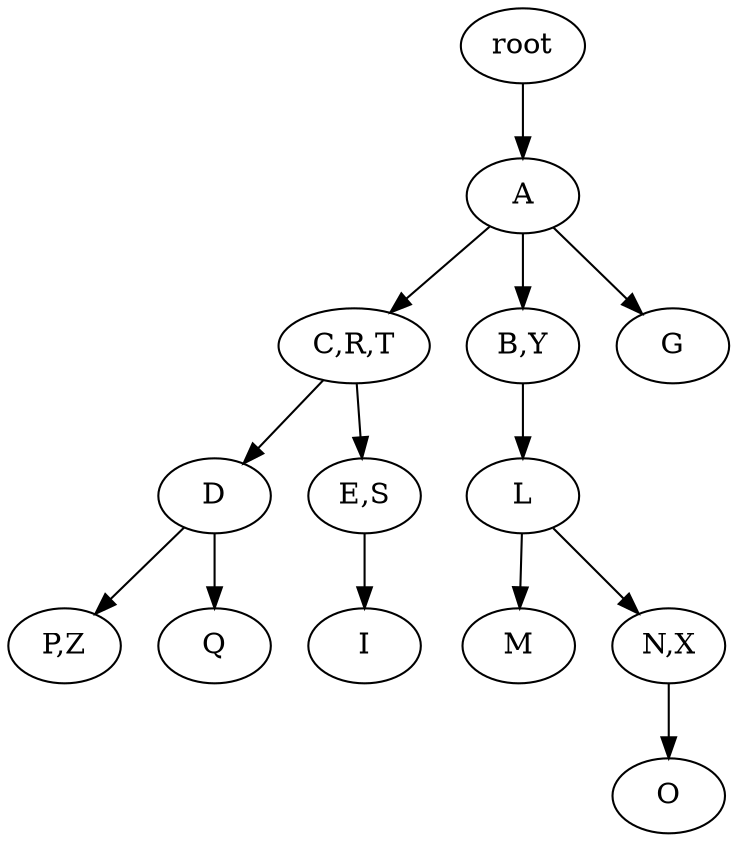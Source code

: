 strict digraph G {
	graph [name=G];
	0	 [label=root];
	1	 [label=A];
	0 -> 1;
	2	 [label="C,R,T"];
	1 -> 2;
	3	 [label="B,Y"];
	1 -> 3;
	7	 [label=G];
	1 -> 7;
	4	 [label=D];
	2 -> 4;
	5	 [label="E,S"];
	2 -> 5;
	10	 [label=L];
	3 -> 10;
	14	 [label="P,Z"];
	4 -> 14;
	15	 [label=Q];
	4 -> 15;
	9	 [label=I];
	5 -> 9;
	11	 [label=M];
	10 -> 11;
	12	 [label="N,X"];
	10 -> 12;
	13	 [label=O];
	12 -> 13;
}
